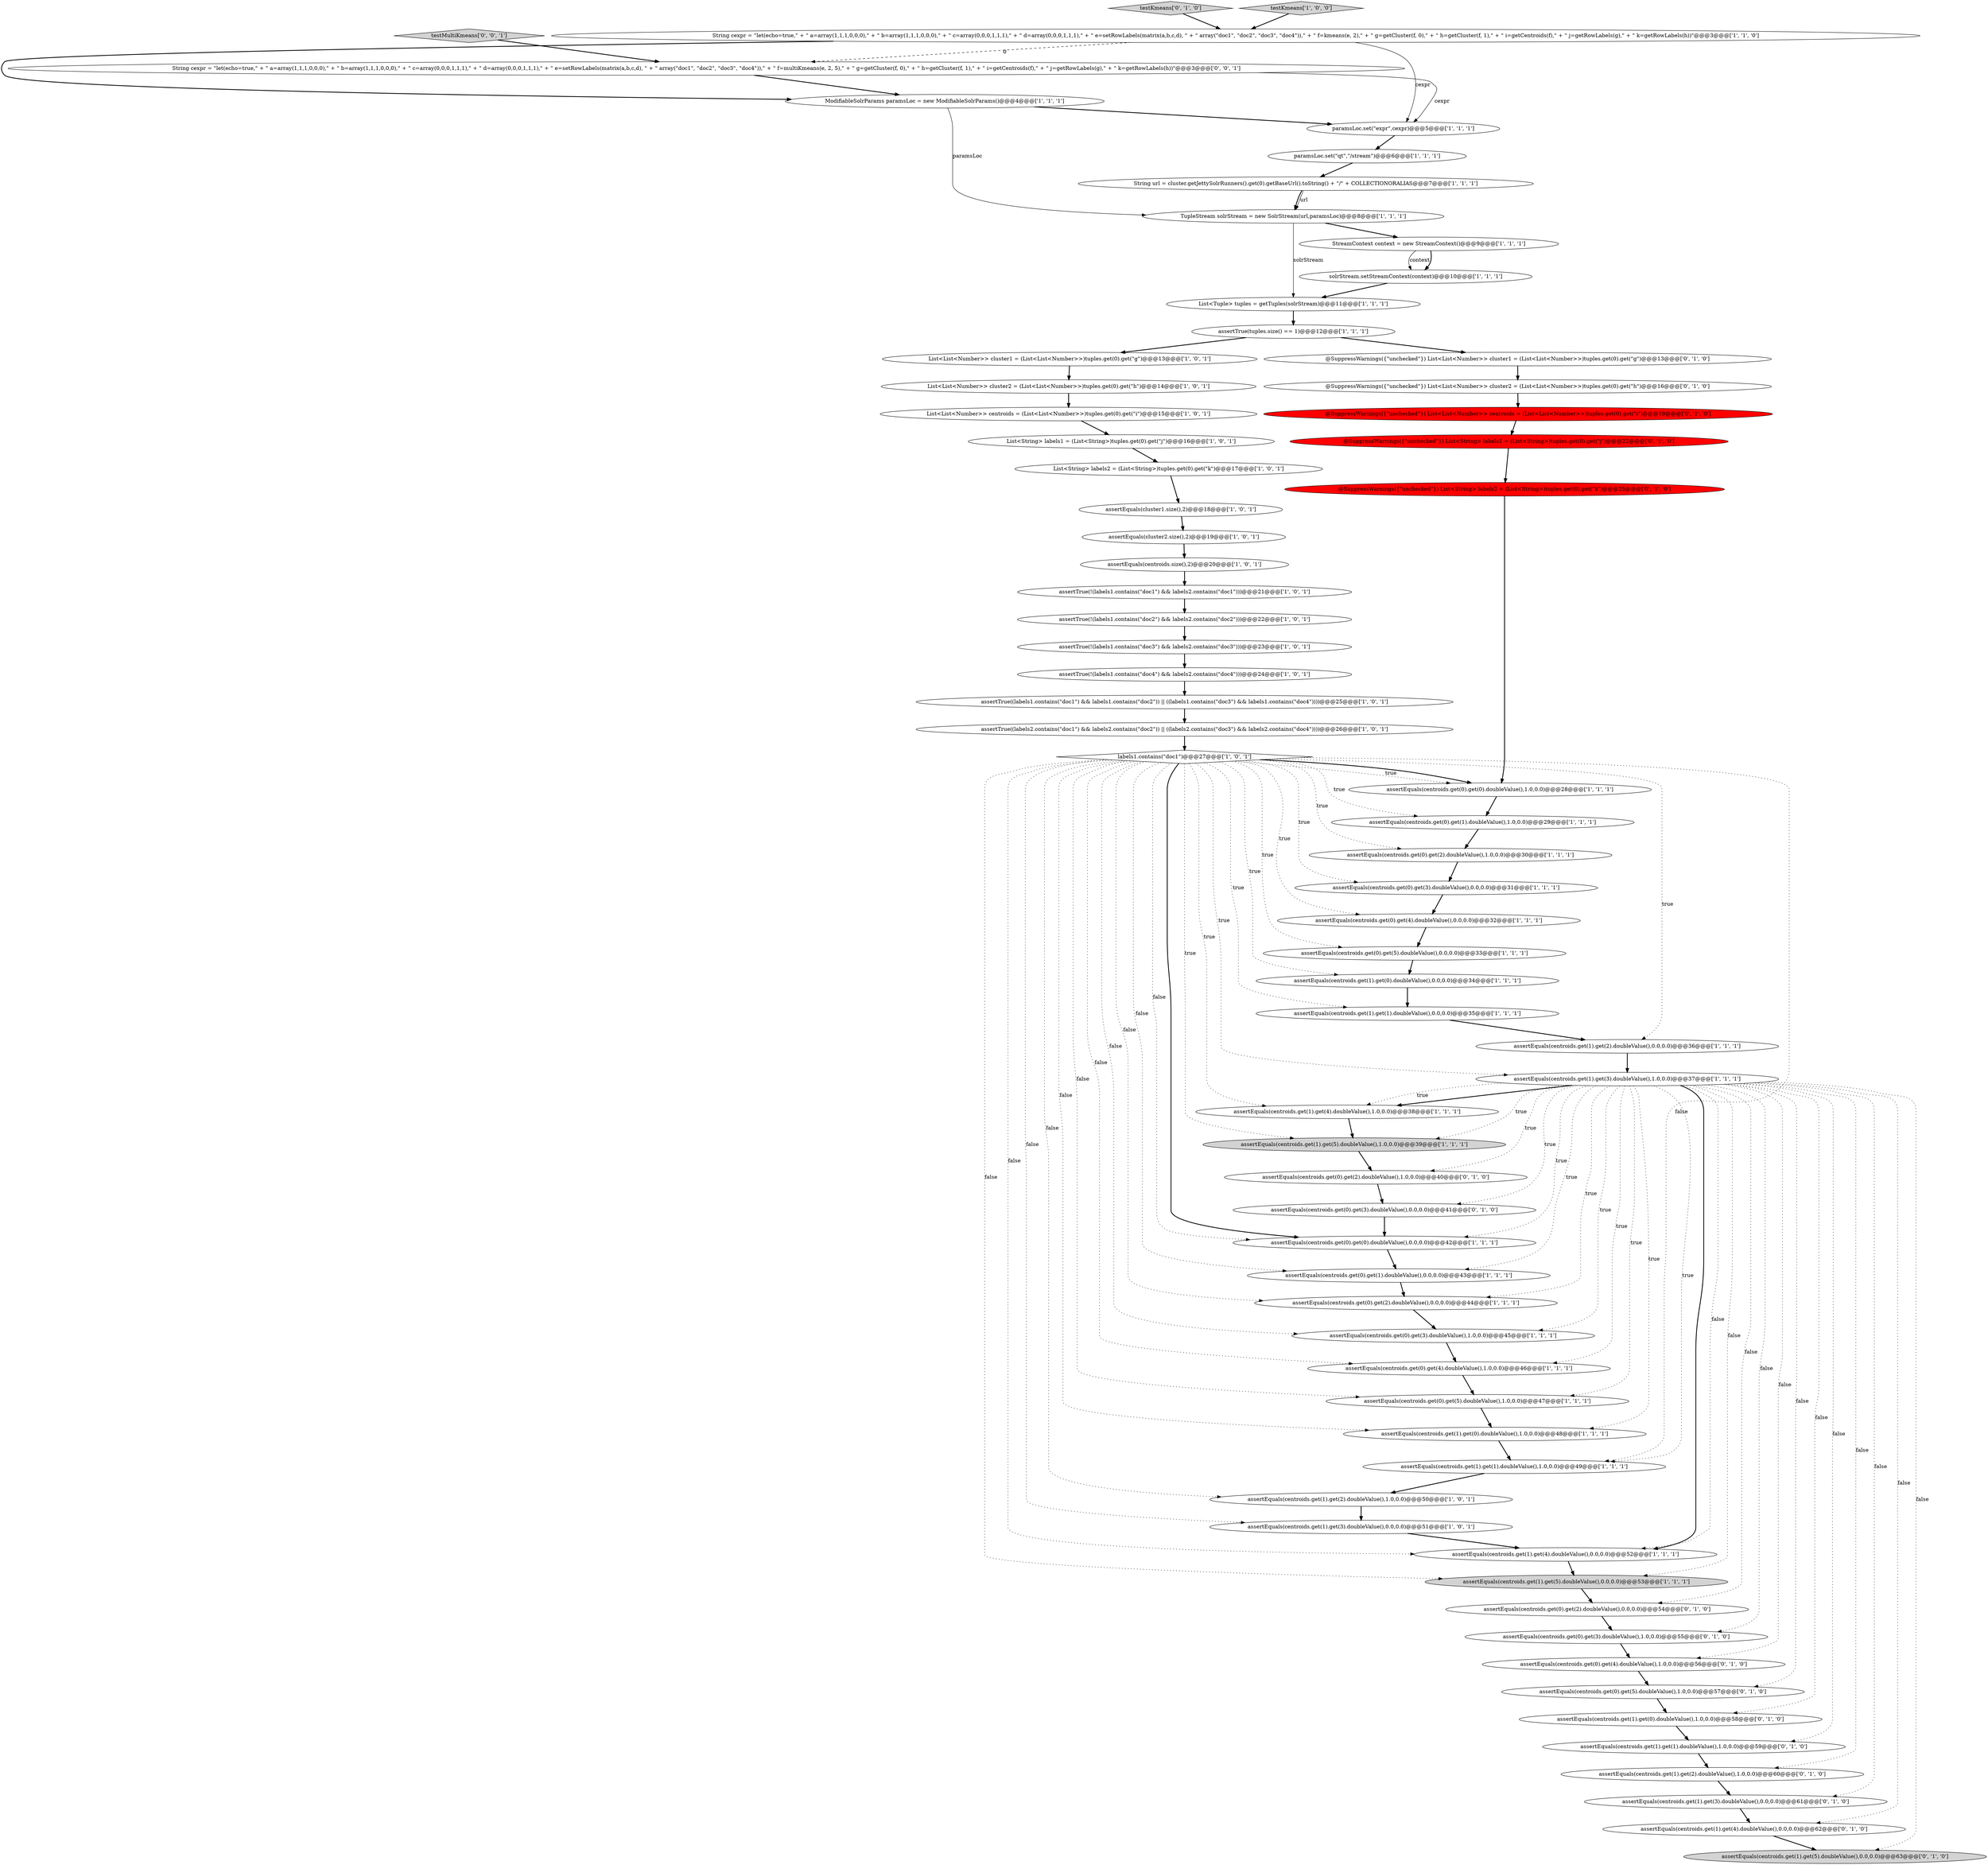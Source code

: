 digraph {
4 [style = filled, label = "List<String> labels2 = (List<String>)tuples.get(0).get(\"k\")@@@17@@@['1', '0', '1']", fillcolor = white, shape = ellipse image = "AAA0AAABBB1BBB"];
9 [style = filled, label = "assertTrue((labels2.contains(\"doc1\") && labels2.contains(\"doc2\")) || ((labels2.contains(\"doc3\") && labels2.contains(\"doc4\"))))@@@26@@@['1', '0', '1']", fillcolor = white, shape = ellipse image = "AAA0AAABBB1BBB"];
39 [style = filled, label = "assertEquals(centroids.get(1).get(1).doubleValue(),0.0,0.0)@@@35@@@['1', '1', '1']", fillcolor = white, shape = ellipse image = "AAA0AAABBB1BBB"];
35 [style = filled, label = "ModifiableSolrParams paramsLoc = new ModifiableSolrParams()@@@4@@@['1', '1', '1']", fillcolor = white, shape = ellipse image = "AAA0AAABBB1BBB"];
52 [style = filled, label = "assertEquals(centroids.get(0).get(2).doubleValue(),1.0,0.0)@@@40@@@['0', '1', '0']", fillcolor = white, shape = ellipse image = "AAA0AAABBB2BBB"];
0 [style = filled, label = "assertEquals(centroids.get(1).get(0).doubleValue(),1.0,0.0)@@@48@@@['1', '1', '1']", fillcolor = white, shape = ellipse image = "AAA0AAABBB1BBB"];
6 [style = filled, label = "labels1.contains(\"doc1\")@@@27@@@['1', '0', '1']", fillcolor = white, shape = diamond image = "AAA0AAABBB1BBB"];
38 [style = filled, label = "assertTrue(!(labels1.contains(\"doc2\") && labels2.contains(\"doc2\")))@@@22@@@['1', '0', '1']", fillcolor = white, shape = ellipse image = "AAA0AAABBB1BBB"];
61 [style = filled, label = "@SuppressWarnings({\"unchecked\"}) List<String> labels2 = (List<String>)tuples.get(0).get(\"k\")@@@25@@@['0', '1', '0']", fillcolor = red, shape = ellipse image = "AAA1AAABBB2BBB"];
1 [style = filled, label = "assertEquals(cluster1.size(),2)@@@18@@@['1', '0', '1']", fillcolor = white, shape = ellipse image = "AAA0AAABBB1BBB"];
31 [style = filled, label = "assertEquals(centroids.get(0).get(1).doubleValue(),1.0,0.0)@@@29@@@['1', '1', '1']", fillcolor = white, shape = ellipse image = "AAA0AAABBB1BBB"];
66 [style = filled, label = "@SuppressWarnings({\"unchecked\"}) List<List<Number>> cluster2 = (List<List<Number>>)tuples.get(0).get(\"h\")@@@16@@@['0', '1', '0']", fillcolor = white, shape = ellipse image = "AAA0AAABBB2BBB"];
57 [style = filled, label = "testKmeans['0', '1', '0']", fillcolor = lightgray, shape = diamond image = "AAA0AAABBB2BBB"];
14 [style = filled, label = "StreamContext context = new StreamContext()@@@9@@@['1', '1', '1']", fillcolor = white, shape = ellipse image = "AAA0AAABBB1BBB"];
69 [style = filled, label = "testMultiKmeans['0', '0', '1']", fillcolor = lightgray, shape = diamond image = "AAA0AAABBB3BBB"];
13 [style = filled, label = "assertTrue(tuples.size() == 1)@@@12@@@['1', '1', '1']", fillcolor = white, shape = ellipse image = "AAA0AAABBB1BBB"];
20 [style = filled, label = "assertEquals(centroids.get(1).get(4).doubleValue(),0.0,0.0)@@@52@@@['1', '1', '1']", fillcolor = white, shape = ellipse image = "AAA0AAABBB1BBB"];
21 [style = filled, label = "assertTrue(!(labels1.contains(\"doc1\") && labels2.contains(\"doc1\")))@@@21@@@['1', '0', '1']", fillcolor = white, shape = ellipse image = "AAA0AAABBB1BBB"];
43 [style = filled, label = "List<Tuple> tuples = getTuples(solrStream)@@@11@@@['1', '1', '1']", fillcolor = white, shape = ellipse image = "AAA0AAABBB1BBB"];
51 [style = filled, label = "assertEquals(centroids.get(1).get(1).doubleValue(),1.0,0.0)@@@59@@@['0', '1', '0']", fillcolor = white, shape = ellipse image = "AAA0AAABBB2BBB"];
56 [style = filled, label = "assertEquals(centroids.get(0).get(4).doubleValue(),1.0,0.0)@@@56@@@['0', '1', '0']", fillcolor = white, shape = ellipse image = "AAA0AAABBB2BBB"];
30 [style = filled, label = "assertEquals(centroids.get(0).get(0).doubleValue(),1.0,0.0)@@@28@@@['1', '1', '1']", fillcolor = white, shape = ellipse image = "AAA0AAABBB1BBB"];
44 [style = filled, label = "String url = cluster.getJettySolrRunners().get(0).getBaseUrl().toString() + \"/\" + COLLECTIONORALIAS@@@7@@@['1', '1', '1']", fillcolor = white, shape = ellipse image = "AAA0AAABBB1BBB"];
60 [style = filled, label = "assertEquals(centroids.get(1).get(4).doubleValue(),0.0,0.0)@@@62@@@['0', '1', '0']", fillcolor = white, shape = ellipse image = "AAA0AAABBB2BBB"];
53 [style = filled, label = "assertEquals(centroids.get(1).get(5).doubleValue(),0.0,0.0)@@@63@@@['0', '1', '0']", fillcolor = lightgray, shape = ellipse image = "AAA0AAABBB2BBB"];
33 [style = filled, label = "String cexpr = \"let(echo=true,\" + \" a=array(1,1,1,0,0,0),\" + \" b=array(1,1,1,0,0,0),\" + \" c=array(0,0,0,1,1,1),\" + \" d=array(0,0,0,1,1,1),\" + \" e=setRowLabels(matrix(a,b,c,d), \" + \" array(\"doc1\", \"doc2\", \"doc3\", \"doc4\")),\" + \" f=kmeans(e, 2),\" + \" g=getCluster(f, 0),\" + \" h=getCluster(f, 1),\" + \" i=getCentroids(f),\" + \" j=getRowLabels(g),\" + \" k=getRowLabels(h))\"@@@3@@@['1', '1', '0']", fillcolor = white, shape = ellipse image = "AAA0AAABBB1BBB"];
3 [style = filled, label = "TupleStream solrStream = new SolrStream(url,paramsLoc)@@@8@@@['1', '1', '1']", fillcolor = white, shape = ellipse image = "AAA0AAABBB1BBB"];
59 [style = filled, label = "assertEquals(centroids.get(0).get(2).doubleValue(),0.0,0.0)@@@54@@@['0', '1', '0']", fillcolor = white, shape = ellipse image = "AAA0AAABBB2BBB"];
16 [style = filled, label = "assertEquals(centroids.get(0).get(2).doubleValue(),1.0,0.0)@@@30@@@['1', '1', '1']", fillcolor = white, shape = ellipse image = "AAA0AAABBB1BBB"];
41 [style = filled, label = "assertEquals(centroids.size(),2)@@@20@@@['1', '0', '1']", fillcolor = white, shape = ellipse image = "AAA0AAABBB1BBB"];
47 [style = filled, label = "assertEquals(centroids.get(1).get(4).doubleValue(),1.0,0.0)@@@38@@@['1', '1', '1']", fillcolor = white, shape = ellipse image = "AAA0AAABBB1BBB"];
7 [style = filled, label = "assertEquals(centroids.get(1).get(0).doubleValue(),0.0,0.0)@@@34@@@['1', '1', '1']", fillcolor = white, shape = ellipse image = "AAA0AAABBB1BBB"];
32 [style = filled, label = "assertEquals(centroids.get(1).get(5).doubleValue(),1.0,0.0)@@@39@@@['1', '1', '1']", fillcolor = lightgray, shape = ellipse image = "AAA0AAABBB1BBB"];
24 [style = filled, label = "List<List<Number>> centroids = (List<List<Number>>)tuples.get(0).get(\"i\")@@@15@@@['1', '0', '1']", fillcolor = white, shape = ellipse image = "AAA0AAABBB1BBB"];
55 [style = filled, label = "assertEquals(centroids.get(1).get(2).doubleValue(),1.0,0.0)@@@60@@@['0', '1', '0']", fillcolor = white, shape = ellipse image = "AAA0AAABBB2BBB"];
62 [style = filled, label = "@SuppressWarnings({\"unchecked\"}) List<String> labels1 = (List<String>)tuples.get(0).get(\"j\")@@@22@@@['0', '1', '0']", fillcolor = red, shape = ellipse image = "AAA1AAABBB2BBB"];
45 [style = filled, label = "assertEquals(centroids.get(0).get(5).doubleValue(),1.0,0.0)@@@47@@@['1', '1', '1']", fillcolor = white, shape = ellipse image = "AAA0AAABBB1BBB"];
63 [style = filled, label = "assertEquals(centroids.get(1).get(3).doubleValue(),0.0,0.0)@@@61@@@['0', '1', '0']", fillcolor = white, shape = ellipse image = "AAA0AAABBB2BBB"];
64 [style = filled, label = "@SuppressWarnings({\"unchecked\"}) List<List<Number>> centroids = (List<List<Number>>)tuples.get(0).get(\"i\")@@@19@@@['0', '1', '0']", fillcolor = red, shape = ellipse image = "AAA1AAABBB2BBB"];
42 [style = filled, label = "assertEquals(centroids.get(0).get(5).doubleValue(),0.0,0.0)@@@33@@@['1', '1', '1']", fillcolor = white, shape = ellipse image = "AAA0AAABBB1BBB"];
65 [style = filled, label = "@SuppressWarnings({\"unchecked\"}) List<List<Number>> cluster1 = (List<List<Number>>)tuples.get(0).get(\"g\")@@@13@@@['0', '1', '0']", fillcolor = white, shape = ellipse image = "AAA0AAABBB2BBB"];
18 [style = filled, label = "solrStream.setStreamContext(context)@@@10@@@['1', '1', '1']", fillcolor = white, shape = ellipse image = "AAA0AAABBB1BBB"];
27 [style = filled, label = "assertEquals(centroids.get(0).get(0).doubleValue(),0.0,0.0)@@@42@@@['1', '1', '1']", fillcolor = white, shape = ellipse image = "AAA0AAABBB1BBB"];
34 [style = filled, label = "assertTrue(!(labels1.contains(\"doc4\") && labels2.contains(\"doc4\")))@@@24@@@['1', '0', '1']", fillcolor = white, shape = ellipse image = "AAA0AAABBB1BBB"];
54 [style = filled, label = "assertEquals(centroids.get(1).get(0).doubleValue(),1.0,0.0)@@@58@@@['0', '1', '0']", fillcolor = white, shape = ellipse image = "AAA0AAABBB2BBB"];
26 [style = filled, label = "paramsLoc.set(\"expr\",cexpr)@@@5@@@['1', '1', '1']", fillcolor = white, shape = ellipse image = "AAA0AAABBB1BBB"];
29 [style = filled, label = "assertTrue(!(labels1.contains(\"doc3\") && labels2.contains(\"doc3\")))@@@23@@@['1', '0', '1']", fillcolor = white, shape = ellipse image = "AAA0AAABBB1BBB"];
10 [style = filled, label = "assertEquals(centroids.get(0).get(4).doubleValue(),1.0,0.0)@@@46@@@['1', '1', '1']", fillcolor = white, shape = ellipse image = "AAA0AAABBB1BBB"];
12 [style = filled, label = "List<String> labels1 = (List<String>)tuples.get(0).get(\"j\")@@@16@@@['1', '0', '1']", fillcolor = white, shape = ellipse image = "AAA0AAABBB1BBB"];
11 [style = filled, label = "assertEquals(centroids.get(0).get(3).doubleValue(),0.0,0.0)@@@31@@@['1', '1', '1']", fillcolor = white, shape = ellipse image = "AAA0AAABBB1BBB"];
67 [style = filled, label = "assertEquals(centroids.get(0).get(3).doubleValue(),1.0,0.0)@@@55@@@['0', '1', '0']", fillcolor = white, shape = ellipse image = "AAA0AAABBB2BBB"];
49 [style = filled, label = "assertEquals(centroids.get(0).get(3).doubleValue(),1.0,0.0)@@@45@@@['1', '1', '1']", fillcolor = white, shape = ellipse image = "AAA0AAABBB1BBB"];
48 [style = filled, label = "List<List<Number>> cluster2 = (List<List<Number>>)tuples.get(0).get(\"h\")@@@14@@@['1', '0', '1']", fillcolor = white, shape = ellipse image = "AAA0AAABBB1BBB"];
17 [style = filled, label = "assertEquals(centroids.get(1).get(3).doubleValue(),0.0,0.0)@@@51@@@['1', '0', '1']", fillcolor = white, shape = ellipse image = "AAA0AAABBB1BBB"];
15 [style = filled, label = "List<List<Number>> cluster1 = (List<List<Number>>)tuples.get(0).get(\"g\")@@@13@@@['1', '0', '1']", fillcolor = white, shape = ellipse image = "AAA0AAABBB1BBB"];
5 [style = filled, label = "assertEquals(centroids.get(1).get(5).doubleValue(),0.0,0.0)@@@53@@@['1', '1', '1']", fillcolor = lightgray, shape = ellipse image = "AAA0AAABBB1BBB"];
23 [style = filled, label = "paramsLoc.set(\"qt\",\"/stream\")@@@6@@@['1', '1', '1']", fillcolor = white, shape = ellipse image = "AAA0AAABBB1BBB"];
25 [style = filled, label = "assertTrue((labels1.contains(\"doc1\") && labels1.contains(\"doc2\")) || ((labels1.contains(\"doc3\") && labels1.contains(\"doc4\"))))@@@25@@@['1', '0', '1']", fillcolor = white, shape = ellipse image = "AAA0AAABBB1BBB"];
40 [style = filled, label = "assertEquals(centroids.get(1).get(1).doubleValue(),1.0,0.0)@@@49@@@['1', '1', '1']", fillcolor = white, shape = ellipse image = "AAA0AAABBB1BBB"];
50 [style = filled, label = "assertEquals(centroids.get(0).get(3).doubleValue(),0.0,0.0)@@@41@@@['0', '1', '0']", fillcolor = white, shape = ellipse image = "AAA0AAABBB2BBB"];
36 [style = filled, label = "assertEquals(centroids.get(1).get(2).doubleValue(),0.0,0.0)@@@36@@@['1', '1', '1']", fillcolor = white, shape = ellipse image = "AAA0AAABBB1BBB"];
58 [style = filled, label = "assertEquals(centroids.get(0).get(5).doubleValue(),1.0,0.0)@@@57@@@['0', '1', '0']", fillcolor = white, shape = ellipse image = "AAA0AAABBB2BBB"];
46 [style = filled, label = "assertEquals(centroids.get(0).get(4).doubleValue(),0.0,0.0)@@@32@@@['1', '1', '1']", fillcolor = white, shape = ellipse image = "AAA0AAABBB1BBB"];
68 [style = filled, label = "String cexpr = \"let(echo=true,\" + \" a=array(1,1,1,0,0,0),\" + \" b=array(1,1,1,0,0,0),\" + \" c=array(0,0,0,1,1,1),\" + \" d=array(0,0,0,1,1,1),\" + \" e=setRowLabels(matrix(a,b,c,d), \" + \" array(\"doc1\", \"doc2\", \"doc3\", \"doc4\")),\" + \" f=multiKmeans(e, 2, 5),\" + \" g=getCluster(f, 0),\" + \" h=getCluster(f, 1),\" + \" i=getCentroids(f),\" + \" j=getRowLabels(g),\" + \" k=getRowLabels(h))\"@@@3@@@['0', '0', '1']", fillcolor = white, shape = ellipse image = "AAA0AAABBB3BBB"];
28 [style = filled, label = "testKmeans['1', '0', '0']", fillcolor = lightgray, shape = diamond image = "AAA0AAABBB1BBB"];
37 [style = filled, label = "assertEquals(centroids.get(1).get(2).doubleValue(),1.0,0.0)@@@50@@@['1', '0', '1']", fillcolor = white, shape = ellipse image = "AAA0AAABBB1BBB"];
22 [style = filled, label = "assertEquals(centroids.get(0).get(1).doubleValue(),0.0,0.0)@@@43@@@['1', '1', '1']", fillcolor = white, shape = ellipse image = "AAA0AAABBB1BBB"];
8 [style = filled, label = "assertEquals(centroids.get(0).get(2).doubleValue(),0.0,0.0)@@@44@@@['1', '1', '1']", fillcolor = white, shape = ellipse image = "AAA0AAABBB1BBB"];
2 [style = filled, label = "assertEquals(centroids.get(1).get(3).doubleValue(),1.0,0.0)@@@37@@@['1', '1', '1']", fillcolor = white, shape = ellipse image = "AAA0AAABBB1BBB"];
19 [style = filled, label = "assertEquals(cluster2.size(),2)@@@19@@@['1', '0', '1']", fillcolor = white, shape = ellipse image = "AAA0AAABBB1BBB"];
68->35 [style = bold, label=""];
6->31 [style = dotted, label="true"];
2->22 [style = dotted, label="true"];
61->30 [style = bold, label=""];
32->52 [style = bold, label=""];
57->33 [style = bold, label=""];
6->39 [style = dotted, label="true"];
62->61 [style = bold, label=""];
6->40 [style = dotted, label="false"];
60->53 [style = bold, label=""];
6->32 [style = dotted, label="true"];
11->46 [style = bold, label=""];
29->34 [style = bold, label=""];
69->68 [style = bold, label=""];
2->53 [style = dotted, label="false"];
2->63 [style = dotted, label="false"];
9->6 [style = bold, label=""];
21->38 [style = bold, label=""];
22->8 [style = bold, label=""];
55->63 [style = bold, label=""];
49->10 [style = bold, label=""];
66->64 [style = bold, label=""];
36->2 [style = bold, label=""];
2->5 [style = dotted, label="false"];
45->0 [style = bold, label=""];
68->26 [style = solid, label="cexpr"];
2->54 [style = dotted, label="false"];
0->40 [style = bold, label=""];
14->18 [style = solid, label="context"];
2->50 [style = dotted, label="true"];
6->11 [style = dotted, label="true"];
2->58 [style = dotted, label="false"];
59->67 [style = bold, label=""];
48->24 [style = bold, label=""];
2->8 [style = dotted, label="true"];
35->3 [style = solid, label="paramsLoc"];
40->37 [style = bold, label=""];
2->10 [style = dotted, label="true"];
17->20 [style = bold, label=""];
23->44 [style = bold, label=""];
46->42 [style = bold, label=""];
2->20 [style = bold, label=""];
2->47 [style = dotted, label="true"];
6->20 [style = dotted, label="false"];
2->0 [style = dotted, label="true"];
2->49 [style = dotted, label="true"];
41->21 [style = bold, label=""];
44->3 [style = bold, label=""];
65->66 [style = bold, label=""];
27->22 [style = bold, label=""];
58->54 [style = bold, label=""];
67->56 [style = bold, label=""];
43->13 [style = bold, label=""];
56->58 [style = bold, label=""];
6->8 [style = dotted, label="false"];
2->27 [style = dotted, label="true"];
19->41 [style = bold, label=""];
10->45 [style = bold, label=""];
6->7 [style = dotted, label="true"];
14->18 [style = bold, label=""];
42->7 [style = bold, label=""];
13->15 [style = bold, label=""];
6->42 [style = dotted, label="true"];
1->19 [style = bold, label=""];
6->27 [style = dotted, label="false"];
6->47 [style = dotted, label="true"];
24->12 [style = bold, label=""];
6->0 [style = dotted, label="false"];
2->20 [style = dotted, label="false"];
5->59 [style = bold, label=""];
50->27 [style = bold, label=""];
6->22 [style = dotted, label="false"];
6->45 [style = dotted, label="false"];
25->9 [style = bold, label=""];
2->52 [style = dotted, label="true"];
2->56 [style = dotted, label="false"];
2->59 [style = dotted, label="false"];
2->51 [style = dotted, label="false"];
6->49 [style = dotted, label="false"];
2->67 [style = dotted, label="false"];
2->60 [style = dotted, label="false"];
6->27 [style = bold, label=""];
6->2 [style = dotted, label="true"];
47->32 [style = bold, label=""];
64->62 [style = bold, label=""];
63->60 [style = bold, label=""];
33->68 [style = dashed, label="0"];
7->39 [style = bold, label=""];
30->31 [style = bold, label=""];
6->37 [style = dotted, label="false"];
15->48 [style = bold, label=""];
44->3 [style = solid, label="url"];
52->50 [style = bold, label=""];
6->17 [style = dotted, label="false"];
4->1 [style = bold, label=""];
6->10 [style = dotted, label="false"];
35->26 [style = bold, label=""];
2->47 [style = bold, label=""];
6->46 [style = dotted, label="true"];
13->65 [style = bold, label=""];
54->51 [style = bold, label=""];
6->30 [style = dotted, label="true"];
33->26 [style = solid, label="cexpr"];
33->35 [style = bold, label=""];
6->5 [style = dotted, label="false"];
34->25 [style = bold, label=""];
16->11 [style = bold, label=""];
6->36 [style = dotted, label="true"];
31->16 [style = bold, label=""];
38->29 [style = bold, label=""];
3->14 [style = bold, label=""];
37->17 [style = bold, label=""];
2->45 [style = dotted, label="true"];
2->40 [style = dotted, label="true"];
20->5 [style = bold, label=""];
2->32 [style = dotted, label="true"];
28->33 [style = bold, label=""];
18->43 [style = bold, label=""];
12->4 [style = bold, label=""];
51->55 [style = bold, label=""];
26->23 [style = bold, label=""];
8->49 [style = bold, label=""];
3->43 [style = solid, label="solrStream"];
39->36 [style = bold, label=""];
2->55 [style = dotted, label="false"];
6->16 [style = dotted, label="true"];
6->30 [style = bold, label=""];
}
